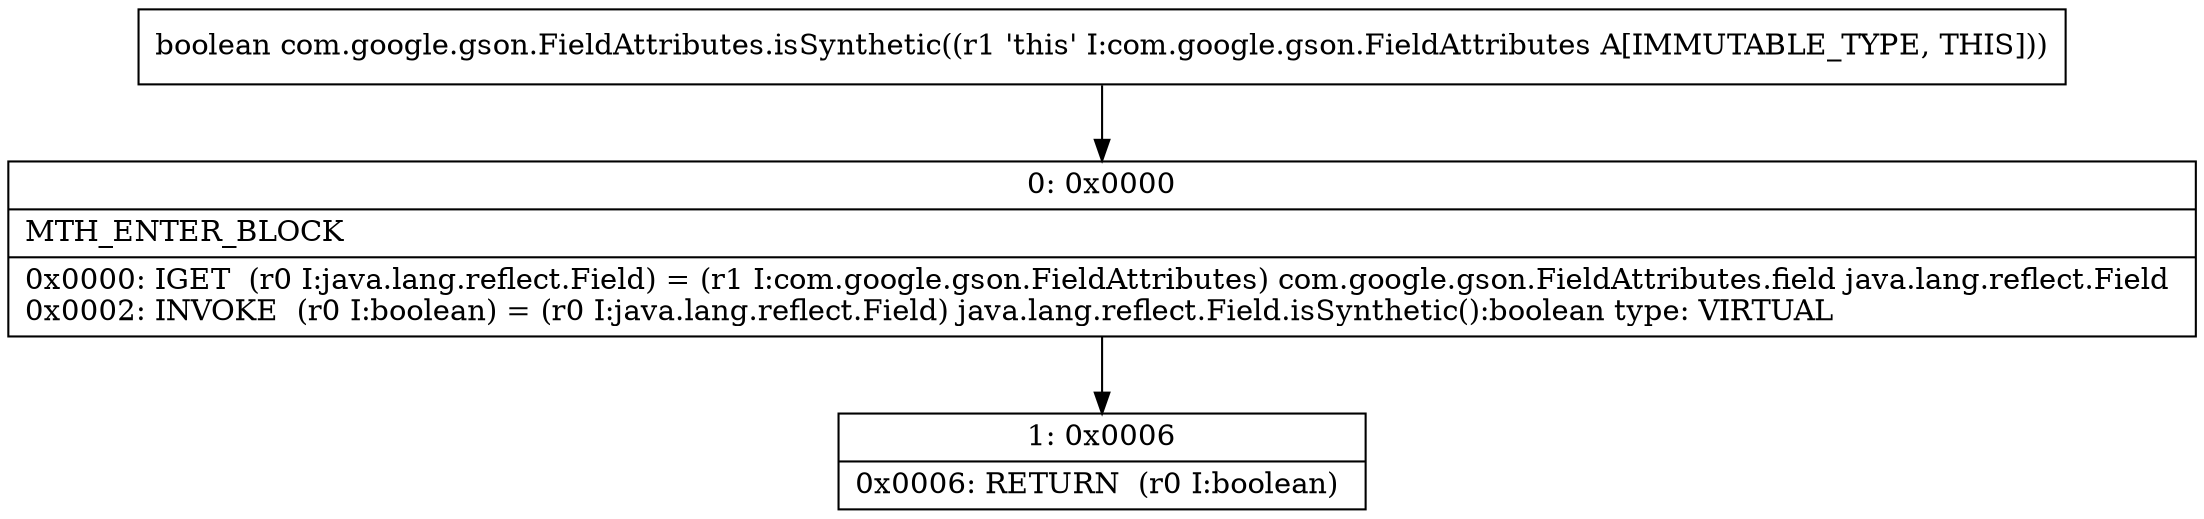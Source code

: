 digraph "CFG forcom.google.gson.FieldAttributes.isSynthetic()Z" {
Node_0 [shape=record,label="{0\:\ 0x0000|MTH_ENTER_BLOCK\l|0x0000: IGET  (r0 I:java.lang.reflect.Field) = (r1 I:com.google.gson.FieldAttributes) com.google.gson.FieldAttributes.field java.lang.reflect.Field \l0x0002: INVOKE  (r0 I:boolean) = (r0 I:java.lang.reflect.Field) java.lang.reflect.Field.isSynthetic():boolean type: VIRTUAL \l}"];
Node_1 [shape=record,label="{1\:\ 0x0006|0x0006: RETURN  (r0 I:boolean) \l}"];
MethodNode[shape=record,label="{boolean com.google.gson.FieldAttributes.isSynthetic((r1 'this' I:com.google.gson.FieldAttributes A[IMMUTABLE_TYPE, THIS])) }"];
MethodNode -> Node_0;
Node_0 -> Node_1;
}

